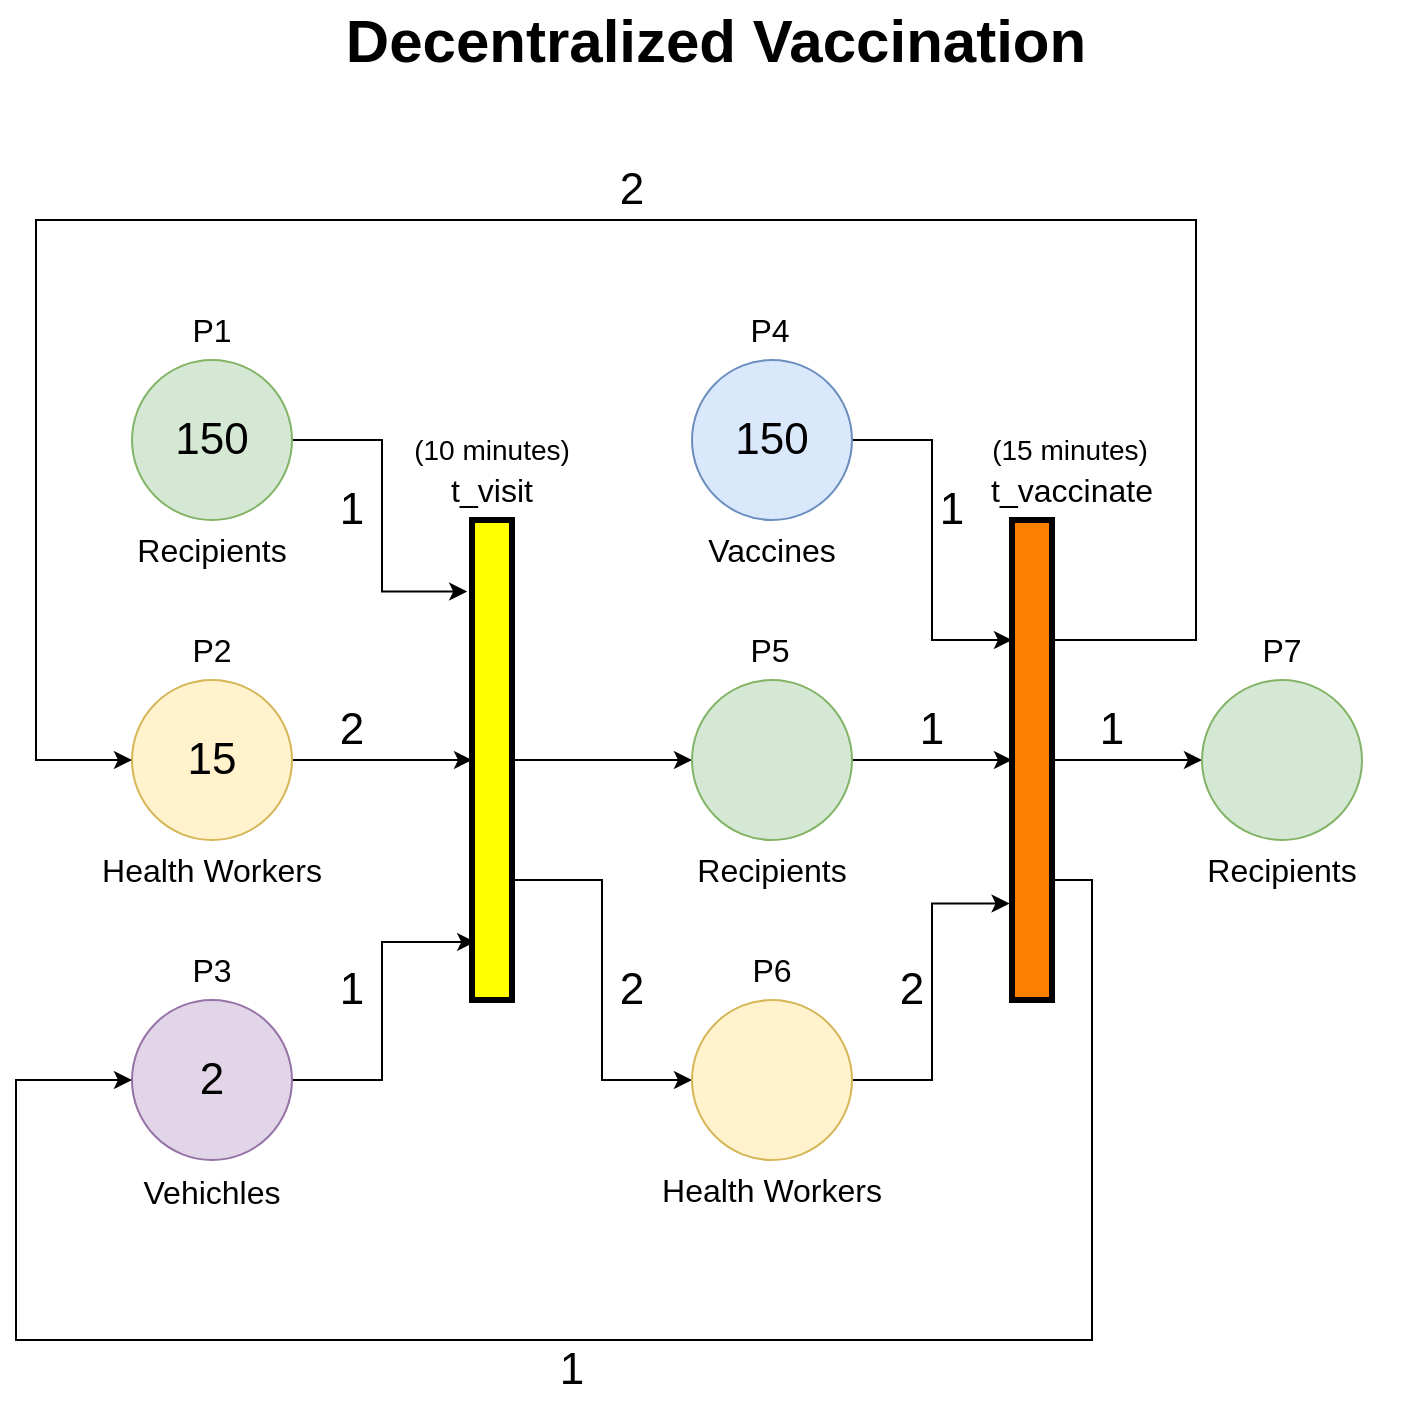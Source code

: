 <mxfile version="15.5.8" type="device"><diagram id="oL7cPr28NVX7I36K23RO" name="Page-1"><mxGraphModel dx="1038" dy="547" grid="1" gridSize="10" guides="1" tooltips="1" connect="1" arrows="1" fold="1" page="1" pageScale="1" pageWidth="827" pageHeight="1169" math="0" shadow="0"><root><mxCell id="0"/><mxCell id="1" parent="0"/><mxCell id="5qHDmv8hI-gx3tCpaxg6-13" style="edgeStyle=orthogonalEdgeStyle;rounded=0;orthogonalLoop=1;jettySize=auto;html=1;entryX=-0.12;entryY=0.149;entryDx=0;entryDy=0;entryPerimeter=0;" parent="1" source="5qHDmv8hI-gx3tCpaxg6-3" target="5qHDmv8hI-gx3tCpaxg6-6" edge="1"><mxGeometry relative="1" as="geometry"/></mxCell><mxCell id="5qHDmv8hI-gx3tCpaxg6-3" value="150" style="ellipse;whiteSpace=wrap;html=1;aspect=fixed;fontSize=22;fillColor=#d5e8d4;strokeColor=#82b366;" parent="1" vertex="1"><mxGeometry x="108" y="220" width="80" height="80" as="geometry"/></mxCell><mxCell id="5qHDmv8hI-gx3tCpaxg6-14" style="edgeStyle=orthogonalEdgeStyle;rounded=0;orthogonalLoop=1;jettySize=auto;html=1;exitX=1;exitY=0.5;exitDx=0;exitDy=0;entryX=0;entryY=0.5;entryDx=0;entryDy=0;" parent="1" source="5qHDmv8hI-gx3tCpaxg6-4" target="5qHDmv8hI-gx3tCpaxg6-6" edge="1"><mxGeometry relative="1" as="geometry"/></mxCell><mxCell id="5qHDmv8hI-gx3tCpaxg6-4" value="15" style="ellipse;whiteSpace=wrap;html=1;aspect=fixed;fontSize=22;fillColor=#fff2cc;strokeColor=#d6b656;" parent="1" vertex="1"><mxGeometry x="108" y="380" width="80" height="80" as="geometry"/></mxCell><mxCell id="5qHDmv8hI-gx3tCpaxg6-15" style="edgeStyle=orthogonalEdgeStyle;rounded=0;orthogonalLoop=1;jettySize=auto;html=1;exitX=1;exitY=0.5;exitDx=0;exitDy=0;entryX=0.08;entryY=0.879;entryDx=0;entryDy=0;entryPerimeter=0;" parent="1" source="5qHDmv8hI-gx3tCpaxg6-5" target="5qHDmv8hI-gx3tCpaxg6-6" edge="1"><mxGeometry relative="1" as="geometry"/></mxCell><mxCell id="5qHDmv8hI-gx3tCpaxg6-5" value="2" style="ellipse;whiteSpace=wrap;html=1;aspect=fixed;fontSize=22;fillColor=#e1d5e7;strokeColor=#9673a6;" parent="1" vertex="1"><mxGeometry x="108" y="540" width="80" height="80" as="geometry"/></mxCell><mxCell id="5qHDmv8hI-gx3tCpaxg6-16" style="edgeStyle=orthogonalEdgeStyle;rounded=0;orthogonalLoop=1;jettySize=auto;html=1;exitX=1;exitY=0.75;exitDx=0;exitDy=0;entryX=0;entryY=0.5;entryDx=0;entryDy=0;" parent="1" source="5qHDmv8hI-gx3tCpaxg6-6" target="5qHDmv8hI-gx3tCpaxg6-10" edge="1"><mxGeometry relative="1" as="geometry"/></mxCell><mxCell id="5qHDmv8hI-gx3tCpaxg6-17" style="edgeStyle=orthogonalEdgeStyle;rounded=0;orthogonalLoop=1;jettySize=auto;html=1;exitX=1;exitY=0.5;exitDx=0;exitDy=0;entryX=0;entryY=0.5;entryDx=0;entryDy=0;" parent="1" source="5qHDmv8hI-gx3tCpaxg6-6" target="5qHDmv8hI-gx3tCpaxg6-9" edge="1"><mxGeometry relative="1" as="geometry"/></mxCell><mxCell id="5qHDmv8hI-gx3tCpaxg6-6" value="" style="rounded=0;whiteSpace=wrap;html=1;fillColor=#FFFF00;strokeColor=#000000;labelBorderColor=none;strokeWidth=3;" parent="1" vertex="1"><mxGeometry x="278" y="300" width="20" height="240" as="geometry"/></mxCell><mxCell id="5qHDmv8hI-gx3tCpaxg6-23" style="edgeStyle=orthogonalEdgeStyle;rounded=0;orthogonalLoop=1;jettySize=auto;html=1;entryX=0;entryY=0.5;entryDx=0;entryDy=0;" parent="1" source="5qHDmv8hI-gx3tCpaxg6-7" target="5qHDmv8hI-gx3tCpaxg6-11" edge="1"><mxGeometry relative="1" as="geometry"/></mxCell><mxCell id="MsgDqfw1x6oNne3gH-02-3" style="edgeStyle=orthogonalEdgeStyle;rounded=0;orthogonalLoop=1;jettySize=auto;html=1;exitX=1;exitY=0.75;exitDx=0;exitDy=0;fontSize=14;entryX=0;entryY=0.5;entryDx=0;entryDy=0;" edge="1" parent="1" source="5qHDmv8hI-gx3tCpaxg6-7" target="5qHDmv8hI-gx3tCpaxg6-5"><mxGeometry relative="1" as="geometry"><mxPoint x="100" y="570" as="targetPoint"/><Array as="points"><mxPoint x="588" y="480"/><mxPoint x="588" y="710"/><mxPoint x="50" y="710"/><mxPoint x="50" y="580"/></Array></mxGeometry></mxCell><mxCell id="MsgDqfw1x6oNne3gH-02-4" style="edgeStyle=orthogonalEdgeStyle;rounded=0;orthogonalLoop=1;jettySize=auto;html=1;exitX=1;exitY=0.25;exitDx=0;exitDy=0;fontSize=14;" edge="1" parent="1" source="5qHDmv8hI-gx3tCpaxg6-7" target="5qHDmv8hI-gx3tCpaxg6-4"><mxGeometry relative="1" as="geometry"><mxPoint x="60" y="110" as="targetPoint"/><Array as="points"><mxPoint x="640" y="360"/><mxPoint x="640" y="150"/><mxPoint x="60" y="150"/><mxPoint x="60" y="420"/></Array></mxGeometry></mxCell><mxCell id="5qHDmv8hI-gx3tCpaxg6-7" value="" style="rounded=0;whiteSpace=wrap;html=1;fillColor=#FF8000;strokeColor=#000000;strokeWidth=3;" parent="1" vertex="1"><mxGeometry x="548" y="300" width="20" height="240" as="geometry"/></mxCell><mxCell id="5qHDmv8hI-gx3tCpaxg6-19" style="edgeStyle=orthogonalEdgeStyle;rounded=0;orthogonalLoop=1;jettySize=auto;html=1;exitX=1;exitY=0.5;exitDx=0;exitDy=0;entryX=0;entryY=0.25;entryDx=0;entryDy=0;" parent="1" source="5qHDmv8hI-gx3tCpaxg6-8" target="5qHDmv8hI-gx3tCpaxg6-7" edge="1"><mxGeometry relative="1" as="geometry"/></mxCell><mxCell id="5qHDmv8hI-gx3tCpaxg6-8" value="150" style="ellipse;whiteSpace=wrap;html=1;aspect=fixed;fontSize=22;fillColor=#dae8fc;strokeColor=#6c8ebf;" parent="1" vertex="1"><mxGeometry x="388" y="220" width="80" height="80" as="geometry"/></mxCell><mxCell id="5qHDmv8hI-gx3tCpaxg6-20" style="edgeStyle=orthogonalEdgeStyle;rounded=0;orthogonalLoop=1;jettySize=auto;html=1;exitX=1;exitY=0.5;exitDx=0;exitDy=0;entryX=0;entryY=0.5;entryDx=0;entryDy=0;" parent="1" source="5qHDmv8hI-gx3tCpaxg6-9" target="5qHDmv8hI-gx3tCpaxg6-7" edge="1"><mxGeometry relative="1" as="geometry"/></mxCell><mxCell id="5qHDmv8hI-gx3tCpaxg6-9" value="" style="ellipse;whiteSpace=wrap;html=1;aspect=fixed;fillColor=#d5e8d4;strokeColor=#82b366;" parent="1" vertex="1"><mxGeometry x="388" y="380" width="80" height="80" as="geometry"/></mxCell><mxCell id="5qHDmv8hI-gx3tCpaxg6-22" style="edgeStyle=orthogonalEdgeStyle;rounded=0;orthogonalLoop=1;jettySize=auto;html=1;entryX=-0.06;entryY=0.799;entryDx=0;entryDy=0;entryPerimeter=0;" parent="1" source="5qHDmv8hI-gx3tCpaxg6-10" target="5qHDmv8hI-gx3tCpaxg6-7" edge="1"><mxGeometry relative="1" as="geometry"><Array as="points"><mxPoint x="508" y="580"/><mxPoint x="508" y="492"/></Array></mxGeometry></mxCell><mxCell id="5qHDmv8hI-gx3tCpaxg6-10" value="" style="ellipse;whiteSpace=wrap;html=1;aspect=fixed;fillColor=#fff2cc;strokeColor=#d6b656;" parent="1" vertex="1"><mxGeometry x="388" y="540" width="80" height="80" as="geometry"/></mxCell><mxCell id="5qHDmv8hI-gx3tCpaxg6-11" value="" style="ellipse;whiteSpace=wrap;html=1;aspect=fixed;fillColor=#d5e8d4;strokeColor=#82b366;" parent="1" vertex="1"><mxGeometry x="643" y="380" width="80" height="80" as="geometry"/></mxCell><mxCell id="5qHDmv8hI-gx3tCpaxg6-25" value="1" style="text;html=1;strokeColor=none;fillColor=none;align=center;verticalAlign=middle;whiteSpace=wrap;rounded=0;fontSize=22;" parent="1" vertex="1"><mxGeometry x="208" y="280" width="20" height="30" as="geometry"/></mxCell><mxCell id="5qHDmv8hI-gx3tCpaxg6-26" value="2" style="text;html=1;strokeColor=none;fillColor=none;align=center;verticalAlign=middle;whiteSpace=wrap;rounded=0;fontSize=22;" parent="1" vertex="1"><mxGeometry x="208" y="390" width="20" height="30" as="geometry"/></mxCell><mxCell id="5qHDmv8hI-gx3tCpaxg6-28" value="1" style="text;html=1;strokeColor=none;fillColor=none;align=center;verticalAlign=middle;whiteSpace=wrap;rounded=0;fontSize=22;" parent="1" vertex="1"><mxGeometry x="208" y="520" width="20" height="30" as="geometry"/></mxCell><mxCell id="5qHDmv8hI-gx3tCpaxg6-29" value="2" style="text;html=1;strokeColor=none;fillColor=none;align=center;verticalAlign=middle;whiteSpace=wrap;rounded=0;fontSize=22;" parent="1" vertex="1"><mxGeometry x="348" y="520" width="20" height="30" as="geometry"/></mxCell><mxCell id="5qHDmv8hI-gx3tCpaxg6-30" value="2" style="text;html=1;strokeColor=none;fillColor=none;align=center;verticalAlign=middle;whiteSpace=wrap;rounded=0;fontSize=22;" parent="1" vertex="1"><mxGeometry x="488" y="520" width="20" height="30" as="geometry"/></mxCell><mxCell id="5qHDmv8hI-gx3tCpaxg6-31" value="1" style="text;html=1;strokeColor=none;fillColor=none;align=center;verticalAlign=middle;whiteSpace=wrap;rounded=0;fontSize=22;" parent="1" vertex="1"><mxGeometry x="498" y="390" width="20" height="30" as="geometry"/></mxCell><mxCell id="5qHDmv8hI-gx3tCpaxg6-32" value="1" style="text;html=1;strokeColor=none;fillColor=none;align=center;verticalAlign=middle;whiteSpace=wrap;rounded=0;fontSize=22;" parent="1" vertex="1"><mxGeometry x="508" y="280" width="20" height="30" as="geometry"/></mxCell><mxCell id="5qHDmv8hI-gx3tCpaxg6-33" value="1" style="text;html=1;strokeColor=none;fillColor=none;align=center;verticalAlign=middle;whiteSpace=wrap;rounded=0;fontSize=22;" parent="1" vertex="1"><mxGeometry x="588" y="390" width="20" height="30" as="geometry"/></mxCell><mxCell id="5qHDmv8hI-gx3tCpaxg6-35" value="Recipients" style="text;html=1;strokeColor=none;fillColor=none;align=center;verticalAlign=middle;whiteSpace=wrap;rounded=0;fontSize=16;" parent="1" vertex="1"><mxGeometry x="88" y="300" width="120" height="30" as="geometry"/></mxCell><mxCell id="5qHDmv8hI-gx3tCpaxg6-36" value="Recipients" style="text;html=1;strokeColor=none;fillColor=none;align=center;verticalAlign=middle;whiteSpace=wrap;rounded=0;fontSize=16;" parent="1" vertex="1"><mxGeometry x="368" y="460" width="120" height="30" as="geometry"/></mxCell><mxCell id="5qHDmv8hI-gx3tCpaxg6-37" value="Recipients" style="text;html=1;strokeColor=none;fillColor=none;align=center;verticalAlign=middle;whiteSpace=wrap;rounded=0;fontSize=16;" parent="1" vertex="1"><mxGeometry x="623" y="460" width="120" height="30" as="geometry"/></mxCell><mxCell id="5qHDmv8hI-gx3tCpaxg6-38" value="Health Workers" style="text;html=1;strokeColor=none;fillColor=none;align=center;verticalAlign=middle;whiteSpace=wrap;rounded=0;fontSize=16;" parent="1" vertex="1"><mxGeometry x="88" y="460" width="120" height="30" as="geometry"/></mxCell><mxCell id="5qHDmv8hI-gx3tCpaxg6-39" value="Health Workers" style="text;html=1;strokeColor=none;fillColor=none;align=center;verticalAlign=middle;whiteSpace=wrap;rounded=0;fontSize=16;" parent="1" vertex="1"><mxGeometry x="368" y="620" width="120" height="30" as="geometry"/></mxCell><mxCell id="5qHDmv8hI-gx3tCpaxg6-40" value="Vaccines" style="text;html=1;strokeColor=none;fillColor=none;align=center;verticalAlign=middle;whiteSpace=wrap;rounded=0;fontSize=16;" parent="1" vertex="1"><mxGeometry x="368" y="300" width="120" height="30" as="geometry"/></mxCell><mxCell id="5qHDmv8hI-gx3tCpaxg6-41" value="Vehichles" style="text;whiteSpace=wrap;html=1;fontSize=16;align=center;" parent="1" vertex="1"><mxGeometry x="103" y="620" width="90" height="30" as="geometry"/></mxCell><mxCell id="5qHDmv8hI-gx3tCpaxg6-42" value="P1" style="text;html=1;strokeColor=none;fillColor=none;align=center;verticalAlign=middle;whiteSpace=wrap;rounded=0;labelBorderColor=none;fontSize=16;" parent="1" vertex="1"><mxGeometry x="133" y="190" width="30" height="30" as="geometry"/></mxCell><mxCell id="5qHDmv8hI-gx3tCpaxg6-43" value="P2" style="text;html=1;strokeColor=none;fillColor=none;align=center;verticalAlign=middle;whiteSpace=wrap;rounded=0;labelBorderColor=none;fontSize=16;" parent="1" vertex="1"><mxGeometry x="133" y="350" width="30" height="30" as="geometry"/></mxCell><mxCell id="5qHDmv8hI-gx3tCpaxg6-44" value="P3" style="text;html=1;strokeColor=none;fillColor=none;align=center;verticalAlign=middle;whiteSpace=wrap;rounded=0;labelBorderColor=none;fontSize=16;" parent="1" vertex="1"><mxGeometry x="133" y="510" width="30" height="30" as="geometry"/></mxCell><mxCell id="5qHDmv8hI-gx3tCpaxg6-45" value="P4" style="text;html=1;strokeColor=none;fillColor=none;align=center;verticalAlign=middle;whiteSpace=wrap;rounded=0;labelBorderColor=none;fontSize=16;" parent="1" vertex="1"><mxGeometry x="412" y="190" width="30" height="30" as="geometry"/></mxCell><mxCell id="5qHDmv8hI-gx3tCpaxg6-46" value="P5" style="text;html=1;strokeColor=none;fillColor=none;align=center;verticalAlign=middle;whiteSpace=wrap;rounded=0;labelBorderColor=none;fontSize=16;" parent="1" vertex="1"><mxGeometry x="412" y="350" width="30" height="30" as="geometry"/></mxCell><mxCell id="5qHDmv8hI-gx3tCpaxg6-47" value="P6" style="text;html=1;strokeColor=none;fillColor=none;align=center;verticalAlign=middle;whiteSpace=wrap;rounded=0;labelBorderColor=none;fontSize=16;" parent="1" vertex="1"><mxGeometry x="413" y="510" width="30" height="30" as="geometry"/></mxCell><mxCell id="5qHDmv8hI-gx3tCpaxg6-48" value="P7" style="text;html=1;strokeColor=none;fillColor=none;align=center;verticalAlign=middle;whiteSpace=wrap;rounded=0;labelBorderColor=none;fontSize=16;" parent="1" vertex="1"><mxGeometry x="668" y="350" width="30" height="30" as="geometry"/></mxCell><mxCell id="5qHDmv8hI-gx3tCpaxg6-49" value="t_visit" style="text;html=1;strokeColor=none;fillColor=none;align=center;verticalAlign=middle;whiteSpace=wrap;rounded=0;labelBorderColor=none;fontSize=16;" parent="1" vertex="1"><mxGeometry x="258" y="270" width="60" height="30" as="geometry"/></mxCell><mxCell id="5qHDmv8hI-gx3tCpaxg6-51" value="t_vaccinate" style="text;html=1;strokeColor=none;fillColor=none;align=center;verticalAlign=middle;whiteSpace=wrap;rounded=0;labelBorderColor=none;fontSize=16;" parent="1" vertex="1"><mxGeometry x="528" y="270" width="100" height="30" as="geometry"/></mxCell><mxCell id="5qHDmv8hI-gx3tCpaxg6-53" value="&lt;b&gt;&lt;font style=&quot;font-size: 30px&quot;&gt;Decentralized Vaccination&lt;/font&gt;&lt;/b&gt;" style="text;html=1;strokeColor=none;fillColor=none;align=center;verticalAlign=middle;whiteSpace=wrap;rounded=0;labelBorderColor=none;fontSize=16;" parent="1" vertex="1"><mxGeometry x="160" y="40" width="480" height="40" as="geometry"/></mxCell><mxCell id="MsgDqfw1x6oNne3gH-02-1" value="&lt;font style=&quot;font-size: 14px&quot;&gt;(10 minutes)&lt;/font&gt;" style="text;html=1;strokeColor=none;fillColor=none;align=center;verticalAlign=middle;whiteSpace=wrap;rounded=0;" vertex="1" parent="1"><mxGeometry x="242" y="250" width="92" height="30" as="geometry"/></mxCell><mxCell id="MsgDqfw1x6oNne3gH-02-2" value="&lt;font style=&quot;font-size: 14px&quot;&gt;(15 minutes)&lt;/font&gt;" style="text;html=1;strokeColor=none;fillColor=none;align=center;verticalAlign=middle;whiteSpace=wrap;rounded=0;" vertex="1" parent="1"><mxGeometry x="531" y="250" width="92" height="30" as="geometry"/></mxCell><mxCell id="MsgDqfw1x6oNne3gH-02-6" value="1" style="text;html=1;strokeColor=none;fillColor=none;align=center;verticalAlign=middle;whiteSpace=wrap;rounded=0;fontSize=22;" vertex="1" parent="1"><mxGeometry x="318" y="710" width="20" height="30" as="geometry"/></mxCell><mxCell id="MsgDqfw1x6oNne3gH-02-7" value="2" style="text;html=1;strokeColor=none;fillColor=none;align=center;verticalAlign=middle;whiteSpace=wrap;rounded=0;fontSize=22;" vertex="1" parent="1"><mxGeometry x="348" y="120" width="20" height="30" as="geometry"/></mxCell></root></mxGraphModel></diagram></mxfile>